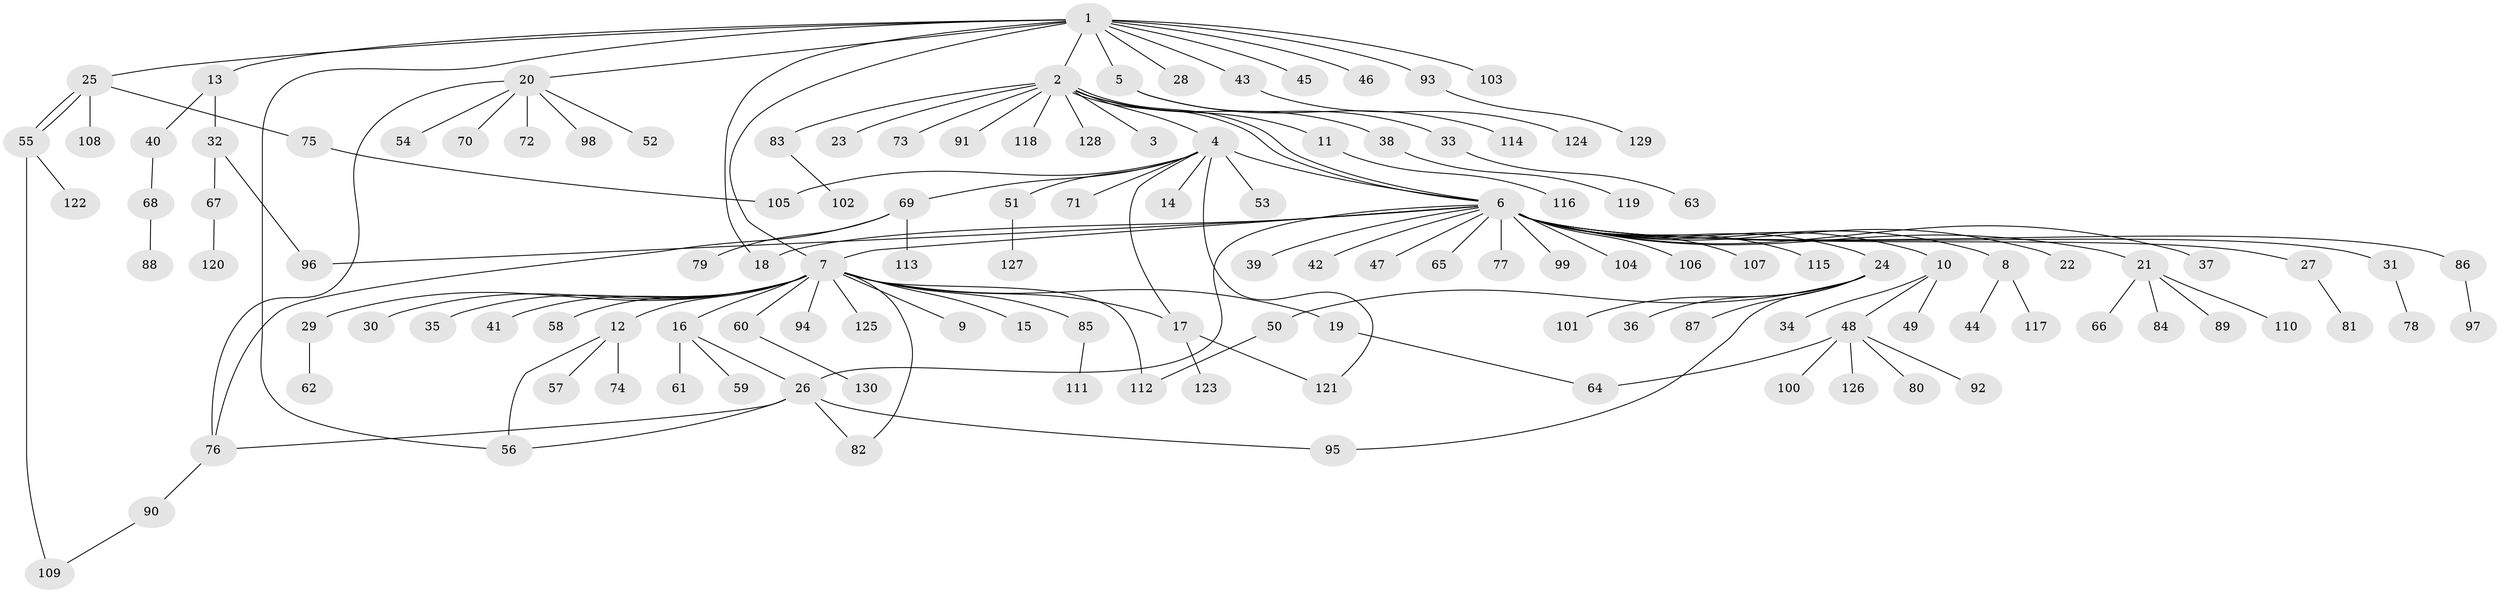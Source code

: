 // Generated by graph-tools (version 1.1) at 2025/35/03/09/25 02:35:33]
// undirected, 130 vertices, 148 edges
graph export_dot {
graph [start="1"]
  node [color=gray90,style=filled];
  1;
  2;
  3;
  4;
  5;
  6;
  7;
  8;
  9;
  10;
  11;
  12;
  13;
  14;
  15;
  16;
  17;
  18;
  19;
  20;
  21;
  22;
  23;
  24;
  25;
  26;
  27;
  28;
  29;
  30;
  31;
  32;
  33;
  34;
  35;
  36;
  37;
  38;
  39;
  40;
  41;
  42;
  43;
  44;
  45;
  46;
  47;
  48;
  49;
  50;
  51;
  52;
  53;
  54;
  55;
  56;
  57;
  58;
  59;
  60;
  61;
  62;
  63;
  64;
  65;
  66;
  67;
  68;
  69;
  70;
  71;
  72;
  73;
  74;
  75;
  76;
  77;
  78;
  79;
  80;
  81;
  82;
  83;
  84;
  85;
  86;
  87;
  88;
  89;
  90;
  91;
  92;
  93;
  94;
  95;
  96;
  97;
  98;
  99;
  100;
  101;
  102;
  103;
  104;
  105;
  106;
  107;
  108;
  109;
  110;
  111;
  112;
  113;
  114;
  115;
  116;
  117;
  118;
  119;
  120;
  121;
  122;
  123;
  124;
  125;
  126;
  127;
  128;
  129;
  130;
  1 -- 2;
  1 -- 5;
  1 -- 7;
  1 -- 13;
  1 -- 18;
  1 -- 20;
  1 -- 25;
  1 -- 28;
  1 -- 43;
  1 -- 45;
  1 -- 46;
  1 -- 56;
  1 -- 93;
  1 -- 103;
  2 -- 3;
  2 -- 4;
  2 -- 6;
  2 -- 6;
  2 -- 11;
  2 -- 23;
  2 -- 38;
  2 -- 73;
  2 -- 83;
  2 -- 91;
  2 -- 118;
  2 -- 128;
  4 -- 6;
  4 -- 14;
  4 -- 17;
  4 -- 51;
  4 -- 53;
  4 -- 69;
  4 -- 71;
  4 -- 105;
  4 -- 121;
  5 -- 33;
  5 -- 114;
  6 -- 7;
  6 -- 8;
  6 -- 10;
  6 -- 18;
  6 -- 21;
  6 -- 22;
  6 -- 24;
  6 -- 26;
  6 -- 27;
  6 -- 31;
  6 -- 37;
  6 -- 39;
  6 -- 42;
  6 -- 47;
  6 -- 65;
  6 -- 77;
  6 -- 86;
  6 -- 96;
  6 -- 99;
  6 -- 104;
  6 -- 106;
  6 -- 107;
  6 -- 115;
  7 -- 9;
  7 -- 12;
  7 -- 15;
  7 -- 16;
  7 -- 17;
  7 -- 19;
  7 -- 29;
  7 -- 30;
  7 -- 35;
  7 -- 41;
  7 -- 58;
  7 -- 60;
  7 -- 82;
  7 -- 85;
  7 -- 94;
  7 -- 112;
  7 -- 125;
  8 -- 44;
  8 -- 117;
  10 -- 34;
  10 -- 48;
  10 -- 49;
  11 -- 116;
  12 -- 56;
  12 -- 57;
  12 -- 74;
  13 -- 32;
  13 -- 40;
  16 -- 26;
  16 -- 59;
  16 -- 61;
  17 -- 121;
  17 -- 123;
  19 -- 64;
  20 -- 52;
  20 -- 54;
  20 -- 70;
  20 -- 72;
  20 -- 76;
  20 -- 98;
  21 -- 66;
  21 -- 84;
  21 -- 89;
  21 -- 110;
  24 -- 36;
  24 -- 50;
  24 -- 87;
  24 -- 95;
  24 -- 101;
  25 -- 55;
  25 -- 55;
  25 -- 75;
  25 -- 108;
  26 -- 56;
  26 -- 76;
  26 -- 82;
  26 -- 95;
  27 -- 81;
  29 -- 62;
  31 -- 78;
  32 -- 67;
  32 -- 96;
  33 -- 63;
  38 -- 119;
  40 -- 68;
  43 -- 124;
  48 -- 64;
  48 -- 80;
  48 -- 92;
  48 -- 100;
  48 -- 126;
  50 -- 112;
  51 -- 127;
  55 -- 109;
  55 -- 122;
  60 -- 130;
  67 -- 120;
  68 -- 88;
  69 -- 76;
  69 -- 79;
  69 -- 113;
  75 -- 105;
  76 -- 90;
  83 -- 102;
  85 -- 111;
  86 -- 97;
  90 -- 109;
  93 -- 129;
}
